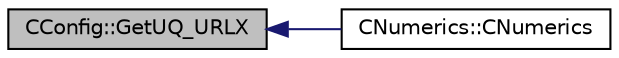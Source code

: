 digraph "CConfig::GetUQ_URLX"
{
  edge [fontname="Helvetica",fontsize="10",labelfontname="Helvetica",labelfontsize="10"];
  node [fontname="Helvetica",fontsize="10",shape=record];
  rankdir="LR";
  Node13280 [label="CConfig::GetUQ_URLX",height=0.2,width=0.4,color="black", fillcolor="grey75", style="filled", fontcolor="black"];
  Node13280 -> Node13281 [dir="back",color="midnightblue",fontsize="10",style="solid",fontname="Helvetica"];
  Node13281 [label="CNumerics::CNumerics",height=0.2,width=0.4,color="black", fillcolor="white", style="filled",URL="$class_c_numerics.html#a82c64006b78513ee4a3ec0d1cdfab6af"];
}
